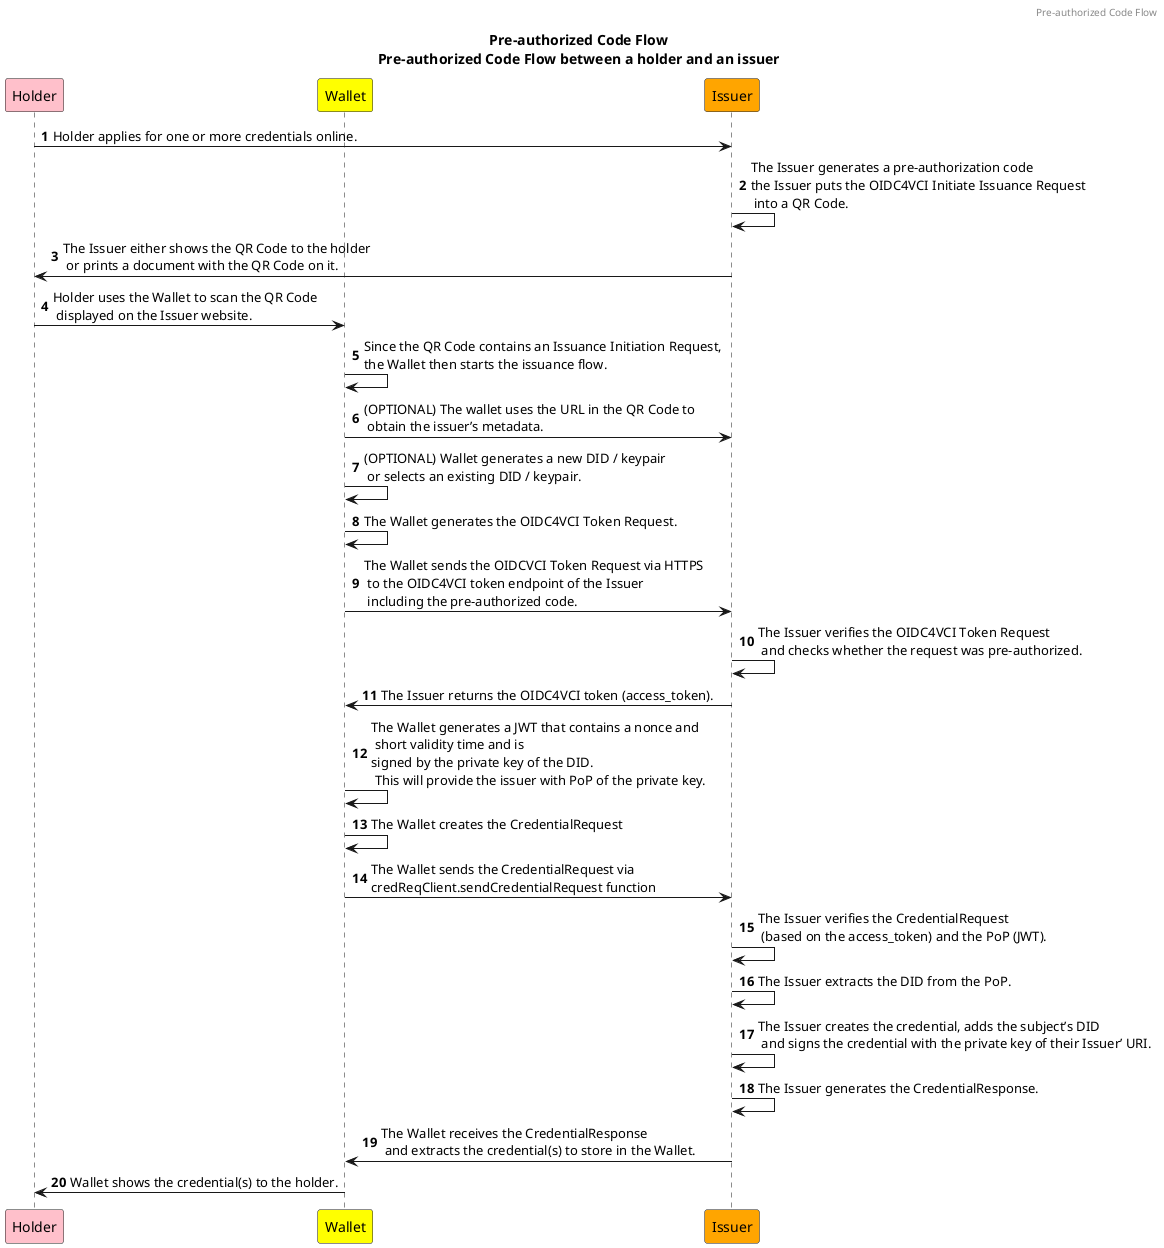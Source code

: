 @startuml

header Pre-authorized Code Flow

title
Pre-authorized Code Flow
Pre-authorized Code Flow between a holder and an issuer
end title


autonumber

participant "Holder" as H order 1 #PINK
participant "Wallet" as W order 2 #YELLOW
participant "Issuer" as I order 3 #ORANGE

H -> I: Holder applies for one or more credentials online.
I -> I: The Issuer generates a pre-authorization code \nthe Issuer puts the OIDC4VCI Initiate Issuance Request\n into a QR Code.
I -> H: The Issuer either shows the QR Code to the holder\n or prints a document with the QR Code on it.
H -> W: Holder uses the Wallet to scan the QR Code\n displayed on the Issuer website.
W -> W: Since the QR Code contains an Issuance Initiation Request, \nthe Wallet then starts the issuance flow.
W -> I: (OPTIONAL) The wallet uses the URL in the QR Code to\n obtain the issuer’s metadata.
W -> W: (OPTIONAL) Wallet generates a new DID / keypair\n or selects an existing DID / keypair.
W -> W: The Wallet generates the OIDC4VCI Token Request.
W -> I: The Wallet sends the OIDCVCI Token Request via HTTPS\n to the OIDC4VCI token endpoint of the Issuer\n including the pre-authorized code.
I -> I: The Issuer verifies the OIDC4VCI Token Request\n and checks whether the request was pre-authorized.
I -> W: The Issuer returns the OIDC4VCI token (access_token).
W -> W: The Wallet generates a JWT that contains a nonce and\n short validity time and is \nsigned by the private key of the DID.\n This will provide the issuer with PoP of the private key.
W -> W: The Wallet creates the CredentialRequest
W -> I: The Wallet sends the CredentialRequest via \ncredReqClient.sendCredentialRequest function
I -> I: The Issuer verifies the CredentialRequest\n (based on the access_token) and the PoP (JWT).
I -> I: The Issuer extracts the DID from the PoP.
I -> I: The Issuer creates the credential, adds the subject’s DID\n and signs the credential with the private key of their Issuer’ URI.
I -> I: The Issuer generates the CredentialResponse.
I -> W: The Wallet receives the CredentialResponse\n and extracts the credential(s) to store in the Wallet.
W -> H: Wallet shows the credential(s) to the holder.

@enduml
